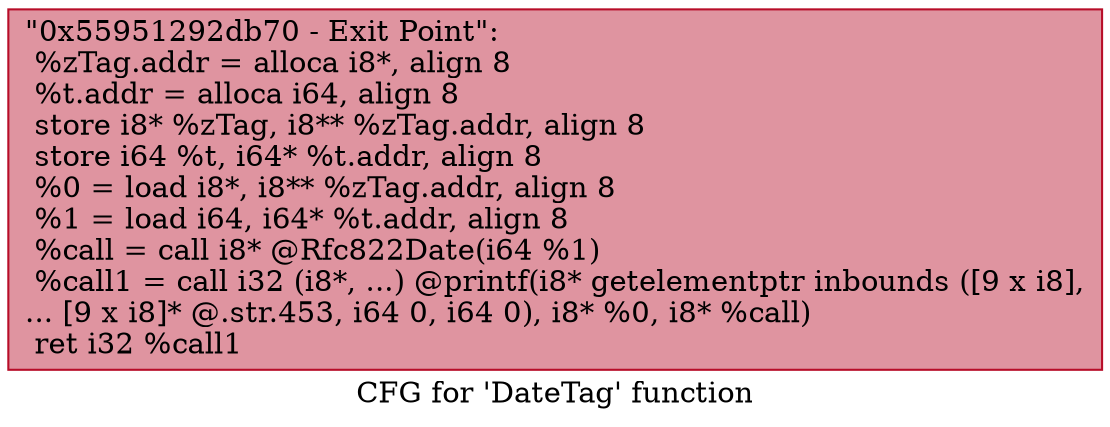 digraph "CFG for 'DateTag' function" {
	label="CFG for 'DateTag' function";

	Node0x55951292db70 [shape=record,color="#b70d28ff", style=filled, fillcolor="#b70d2870",label="{\"0x55951292db70 - Exit Point\":\l  %zTag.addr = alloca i8*, align 8\l  %t.addr = alloca i64, align 8\l  store i8* %zTag, i8** %zTag.addr, align 8\l  store i64 %t, i64* %t.addr, align 8\l  %0 = load i8*, i8** %zTag.addr, align 8\l  %1 = load i64, i64* %t.addr, align 8\l  %call = call i8* @Rfc822Date(i64 %1)\l  %call1 = call i32 (i8*, ...) @printf(i8* getelementptr inbounds ([9 x i8],\l... [9 x i8]* @.str.453, i64 0, i64 0), i8* %0, i8* %call)\l  ret i32 %call1\l}"];
}

